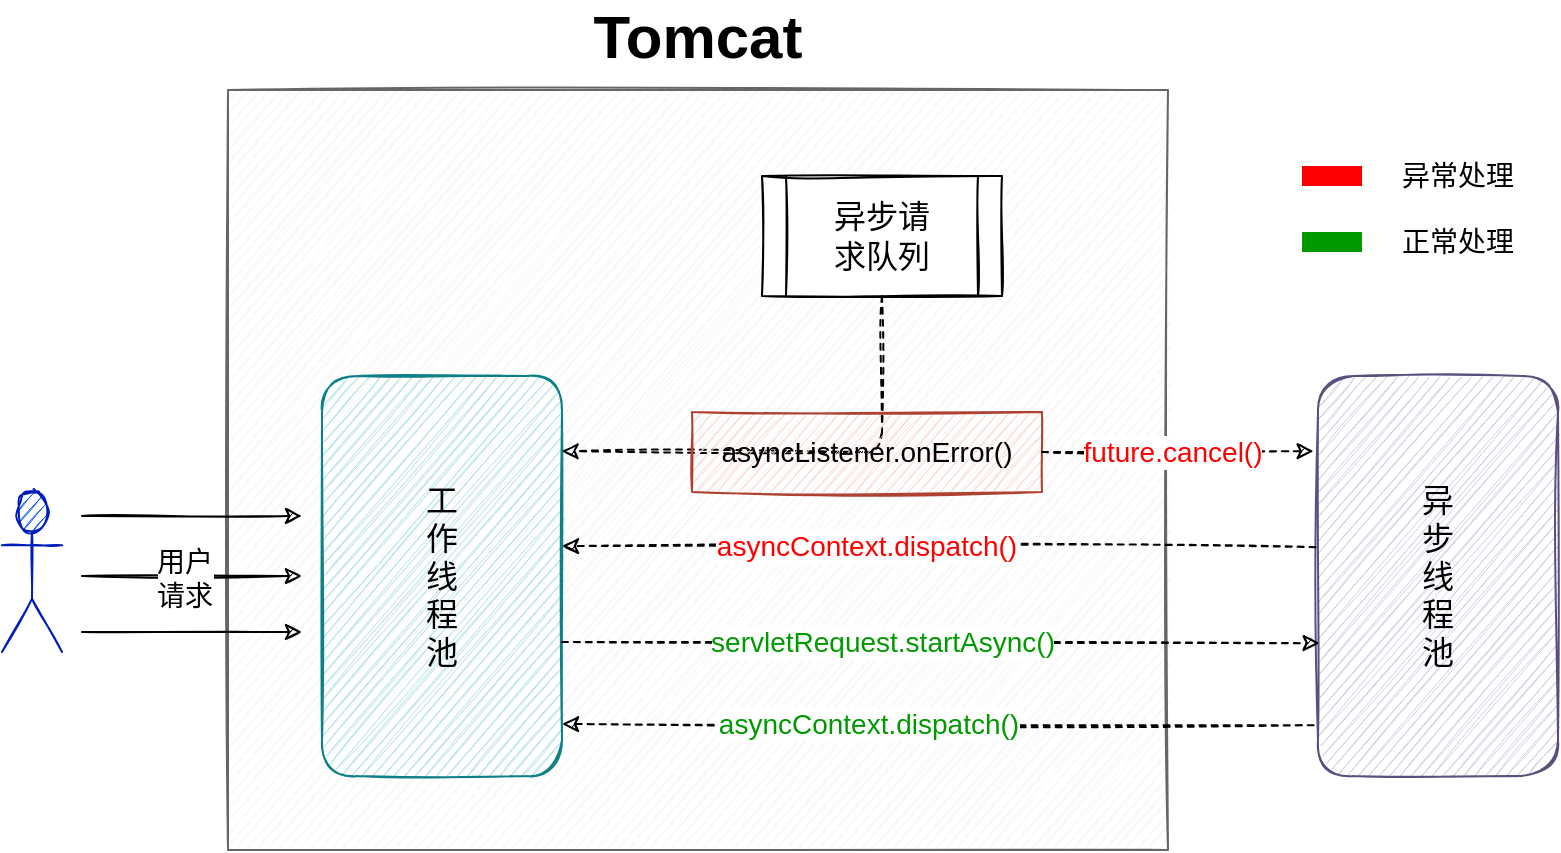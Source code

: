 <mxfile scale="1" border="10">
    <diagram id="5IMSoKu6TXH3aLEMVBPB" name="Page-1">
        <mxGraphModel dx="1644" dy="1565" grid="1" gridSize="10" guides="1" tooltips="1" connect="1" arrows="1" fold="1" page="1" pageScale="1" pageWidth="850" pageHeight="1100" background="#ffffff" math="0" shadow="0">
            <root>
                <mxCell id="0"/>
                <mxCell id="1" parent="0"/>
                <mxCell id="2" value="" style="rounded=0;whiteSpace=wrap;html=1;sketch=1;fillColor=#f5f5f5;strokeColor=#666666;fontColor=#333333;" parent="1" vertex="1">
                    <mxGeometry x="93" y="37" width="470" height="380" as="geometry"/>
                </mxCell>
                <mxCell id="3" value="" style="shape=umlActor;verticalLabelPosition=bottom;verticalAlign=top;html=1;outlineConnect=0;sketch=1;fillColor=#0050ef;strokeColor=#001DBC;fontColor=#ffffff;" parent="1" vertex="1">
                    <mxGeometry x="-20" y="238" width="30" height="80" as="geometry"/>
                </mxCell>
                <mxCell id="4" value="" style="endArrow=classic;html=1;sketch=1;" parent="1" edge="1">
                    <mxGeometry width="50" height="50" relative="1" as="geometry">
                        <mxPoint x="20" y="280" as="sourcePoint"/>
                        <mxPoint x="130" y="280" as="targetPoint"/>
                    </mxGeometry>
                </mxCell>
                <mxCell id="33" value="用户&lt;br&gt;请求" style="edgeLabel;html=1;align=center;verticalAlign=middle;resizable=0;points=[];fontSize=14;" parent="4" vertex="1" connectable="0">
                    <mxGeometry x="-0.076" y="-1" relative="1" as="geometry">
                        <mxPoint as="offset"/>
                    </mxGeometry>
                </mxCell>
                <mxCell id="5" value="工&lt;br&gt;作&lt;br&gt;线&lt;br&gt;程&lt;br&gt;池" style="rounded=1;whiteSpace=wrap;html=1;fontSize=16;fillColor=#b0e3e6;strokeColor=#0e8088;sketch=1;" parent="1" vertex="1">
                    <mxGeometry x="140" y="180" width="120" height="200" as="geometry"/>
                </mxCell>
                <mxCell id="6" value="异步请&lt;br&gt;求队列" style="shape=process;whiteSpace=wrap;html=1;backgroundOutline=1;fontSize=16;sketch=1;" parent="1" vertex="1">
                    <mxGeometry x="360" y="80" width="120" height="60" as="geometry"/>
                </mxCell>
                <mxCell id="7" value="异&lt;br&gt;步&lt;br&gt;线&lt;br&gt;程&lt;br&gt;池" style="rounded=1;whiteSpace=wrap;html=1;fontSize=16;spacing=2;fillColor=#d0cee2;strokeColor=#56517e;sketch=1;" parent="1" vertex="1">
                    <mxGeometry x="638" y="180" width="120" height="200" as="geometry"/>
                </mxCell>
                <mxCell id="9" value="" style="endArrow=classic;html=1;dashed=1;exitX=-0.018;exitY=0.873;exitDx=0;exitDy=0;entryX=1;entryY=0.75;entryDx=0;entryDy=0;exitPerimeter=0;sketch=1;" parent="1" source="7" edge="1">
                    <mxGeometry width="50" height="50" relative="1" as="geometry">
                        <mxPoint x="610" y="354" as="sourcePoint"/>
                        <mxPoint x="260" y="354" as="targetPoint"/>
                    </mxGeometry>
                </mxCell>
                <mxCell id="10" value="asyncContext.dispatch()" style="edgeLabel;html=1;align=center;verticalAlign=middle;resizable=0;points=[];fontSize=14;fontColor=#009900;" parent="9" vertex="1" connectable="0">
                    <mxGeometry x="0.043" y="-1" relative="1" as="geometry">
                        <mxPoint x="-27.34" as="offset"/>
                    </mxGeometry>
                </mxCell>
                <mxCell id="16" value="" style="endArrow=classic;html=1;dashed=1;exitX=0.5;exitY=1;exitDx=0;exitDy=0;entryX=0.998;entryY=0.188;entryDx=0;entryDy=0;entryPerimeter=0;sketch=1;" parent="1" source="6" target="5" edge="1">
                    <mxGeometry width="50" height="50" relative="1" as="geometry">
                        <mxPoint x="220" y="270" as="sourcePoint"/>
                        <mxPoint x="270" y="220" as="targetPoint"/>
                        <Array as="points">
                            <mxPoint x="420" y="218"/>
                        </Array>
                    </mxGeometry>
                </mxCell>
                <mxCell id="21" value="&lt;span style=&quot;font-size: 14px&quot;&gt;asyncListener.onError()&lt;/span&gt;" style="rounded=0;whiteSpace=wrap;html=1;fontSize=14;sketch=1;strokeColor=#ae4132;fillColor=#fad9d5;" parent="1" vertex="1">
                    <mxGeometry x="325" y="198" width="175" height="40" as="geometry"/>
                </mxCell>
                <mxCell id="22" value="" style="endArrow=classic;html=1;dashed=1;entryX=-0.018;entryY=0.188;entryDx=0;entryDy=0;exitX=1;exitY=0.5;exitDx=0;exitDy=0;entryPerimeter=0;sketch=1;" parent="1" source="21" target="7" edge="1">
                    <mxGeometry width="50" height="50" relative="1" as="geometry">
                        <mxPoint x="420" y="270" as="sourcePoint"/>
                        <mxPoint x="470" y="220" as="targetPoint"/>
                    </mxGeometry>
                </mxCell>
                <mxCell id="23" value="future.cancel()" style="edgeLabel;html=1;align=center;verticalAlign=middle;resizable=0;points=[];fontSize=14;labelBackgroundColor=#ffffff;fontColor=#FF0000;" parent="22" vertex="1" connectable="0">
                    <mxGeometry x="-0.144" y="-1" relative="1" as="geometry">
                        <mxPoint x="7" y="-1" as="offset"/>
                    </mxGeometry>
                </mxCell>
                <mxCell id="24" value="" style="endArrow=classic;html=1;dashed=1;entryX=1;entryY=0.75;entryDx=0;entryDy=0;exitX=-0.01;exitY=0.428;exitDx=0;exitDy=0;exitPerimeter=0;sketch=1;" parent="1" source="7" edge="1">
                    <mxGeometry width="50" height="50" relative="1" as="geometry">
                        <mxPoint x="630" y="265" as="sourcePoint"/>
                        <mxPoint x="260" y="265" as="targetPoint"/>
                    </mxGeometry>
                </mxCell>
                <mxCell id="25" value="asyncContext.dispatch()" style="edgeLabel;html=1;align=center;verticalAlign=middle;resizable=0;points=[];fontSize=14;fontColor=#FF0000;labelBackgroundColor=#ffffff;" parent="24" vertex="1" connectable="0">
                    <mxGeometry x="0.043" y="-1" relative="1" as="geometry">
                        <mxPoint x="-28.3" as="offset"/>
                    </mxGeometry>
                </mxCell>
                <mxCell id="26" value="&lt;font color=&quot;#009900&quot;&gt;servletRequest.startAsync()&lt;/font&gt;" style="endArrow=classic;html=1;dashed=1;fontSize=14;entryX=0.007;entryY=0.668;entryDx=0;entryDy=0;entryPerimeter=0;sketch=1;" parent="1" target="7" edge="1">
                    <mxGeometry x="-0.155" width="50" height="50" relative="1" as="geometry">
                        <mxPoint x="260" y="313" as="sourcePoint"/>
                        <mxPoint x="637" y="313" as="targetPoint"/>
                        <mxPoint as="offset"/>
                    </mxGeometry>
                </mxCell>
                <mxCell id="27" value="" style="endArrow=classic;html=1;sketch=1;" parent="1" edge="1">
                    <mxGeometry width="50" height="50" relative="1" as="geometry">
                        <mxPoint x="20" y="308" as="sourcePoint"/>
                        <mxPoint x="130" y="308" as="targetPoint"/>
                    </mxGeometry>
                </mxCell>
                <mxCell id="28" value="" style="endArrow=classic;html=1;sketch=1;" parent="1" edge="1">
                    <mxGeometry width="50" height="50" relative="1" as="geometry">
                        <mxPoint x="20" y="250" as="sourcePoint"/>
                        <mxPoint x="130" y="250" as="targetPoint"/>
                    </mxGeometry>
                </mxCell>
                <mxCell id="34" value="异常处理" style="text;html=1;strokeColor=none;fillColor=none;align=center;verticalAlign=middle;whiteSpace=wrap;rounded=0;fontSize=14;" parent="1" vertex="1">
                    <mxGeometry x="668" y="70" width="80" height="20" as="geometry"/>
                </mxCell>
                <mxCell id="35" value="正常处理" style="text;html=1;strokeColor=none;fillColor=none;align=center;verticalAlign=middle;whiteSpace=wrap;rounded=0;fontSize=14;" parent="1" vertex="1">
                    <mxGeometry x="668" y="103" width="80" height="20" as="geometry"/>
                </mxCell>
                <mxCell id="36" value="Tomcat" style="text;html=1;strokeColor=none;fillColor=none;align=center;verticalAlign=middle;whiteSpace=wrap;rounded=0;fontSize=30;fontStyle=1" parent="1" vertex="1">
                    <mxGeometry x="288" width="80" height="20" as="geometry"/>
                </mxCell>
                <mxCell id="39" value="" style="rounded=0;whiteSpace=wrap;html=1;labelBackgroundColor=#FF0000;sketch=0;fontSize=30;fontColor=#FF0000;fillColor=#FF0000;strokeColor=none;" parent="1" vertex="1">
                    <mxGeometry x="630" y="75" width="30" height="10" as="geometry"/>
                </mxCell>
                <mxCell id="40" value="" style="rounded=0;whiteSpace=wrap;html=1;labelBackgroundColor=#FF0000;sketch=0;fontSize=30;fontColor=#FF0000;strokeColor=none;fillColor=#009900;" parent="1" vertex="1">
                    <mxGeometry x="630" y="108" width="30" height="10" as="geometry"/>
                </mxCell>
            </root>
        </mxGraphModel>
    </diagram>
</mxfile>